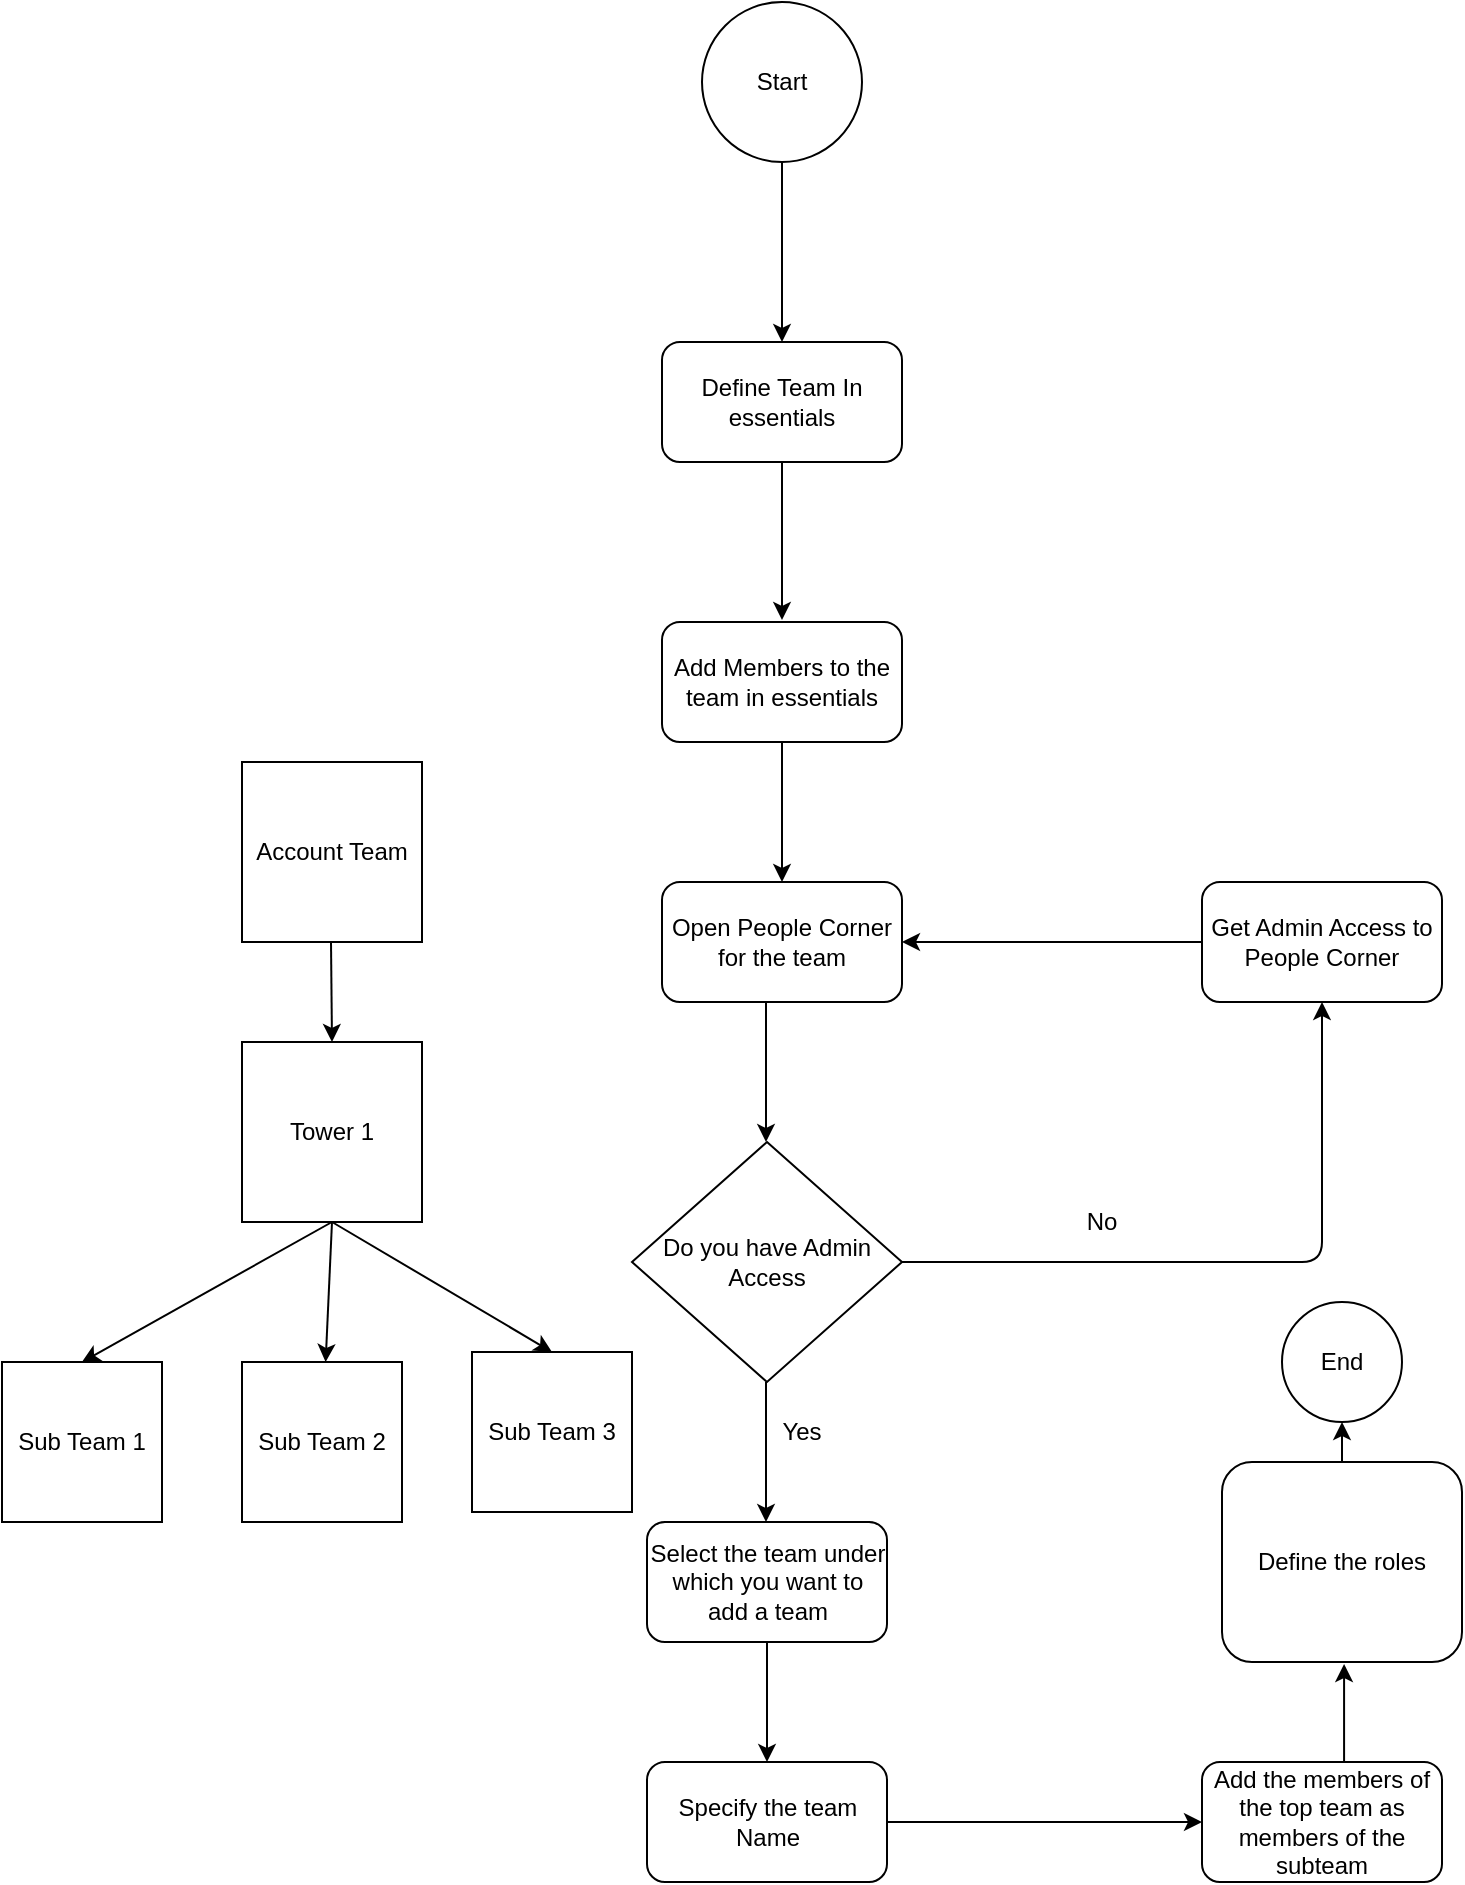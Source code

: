 <mxfile version="14.1.1" type="github">
  <diagram id="iC_NfAitNRgo2J09mCaq" name="Page-1">
    <mxGraphModel dx="946" dy="623" grid="1" gridSize="10" guides="1" tooltips="1" connect="1" arrows="1" fold="1" page="1" pageScale="1" pageWidth="850" pageHeight="1100" math="0" shadow="0">
      <root>
        <mxCell id="0" />
        <mxCell id="1" parent="0" />
        <mxCell id="10z1liR8voffSjqADAh4-1" value="Define Team In essentials" style="rounded=1;whiteSpace=wrap;html=1;" vertex="1" parent="1">
          <mxGeometry x="360" y="300" width="120" height="60" as="geometry" />
        </mxCell>
        <mxCell id="10z1liR8voffSjqADAh4-2" value="Add Members to the team in essentials" style="rounded=1;whiteSpace=wrap;html=1;" vertex="1" parent="1">
          <mxGeometry x="360" y="440" width="120" height="60" as="geometry" />
        </mxCell>
        <mxCell id="10z1liR8voffSjqADAh4-4" value="Open People Corner for the team" style="rounded=1;whiteSpace=wrap;html=1;" vertex="1" parent="1">
          <mxGeometry x="360" y="570" width="120" height="60" as="geometry" />
        </mxCell>
        <mxCell id="10z1liR8voffSjqADAh4-5" value="Do you have Admin Access" style="rhombus;whiteSpace=wrap;html=1;" vertex="1" parent="1">
          <mxGeometry x="345" y="700" width="135" height="120" as="geometry" />
        </mxCell>
        <mxCell id="10z1liR8voffSjqADAh4-6" value="Select the team under which you want to add a team" style="rounded=1;whiteSpace=wrap;html=1;" vertex="1" parent="1">
          <mxGeometry x="352.5" y="890" width="120" height="60" as="geometry" />
        </mxCell>
        <mxCell id="10z1liR8voffSjqADAh4-7" value="Specify the team Name" style="rounded=1;whiteSpace=wrap;html=1;" vertex="1" parent="1">
          <mxGeometry x="352.5" y="1010" width="120" height="60" as="geometry" />
        </mxCell>
        <mxCell id="10z1liR8voffSjqADAh4-8" value="Add the members of the top team as members of the subteam" style="rounded=1;whiteSpace=wrap;html=1;" vertex="1" parent="1">
          <mxGeometry x="630" y="1010" width="120" height="60" as="geometry" />
        </mxCell>
        <mxCell id="10z1liR8voffSjqADAh4-11" value="" style="endArrow=classic;html=1;exitX=0.5;exitY=1;exitDx=0;exitDy=0;" edge="1" parent="1" source="10z1liR8voffSjqADAh4-1">
          <mxGeometry width="50" height="50" relative="1" as="geometry">
            <mxPoint x="370" y="450" as="sourcePoint" />
            <mxPoint x="420" y="439" as="targetPoint" />
          </mxGeometry>
        </mxCell>
        <mxCell id="10z1liR8voffSjqADAh4-12" value="" style="endArrow=classic;html=1;exitX=0.5;exitY=1;exitDx=0;exitDy=0;entryX=0.5;entryY=0;entryDx=0;entryDy=0;" edge="1" parent="1" source="10z1liR8voffSjqADAh4-2" target="10z1liR8voffSjqADAh4-4">
          <mxGeometry width="50" height="50" relative="1" as="geometry">
            <mxPoint x="430" y="370" as="sourcePoint" />
            <mxPoint x="430" y="449" as="targetPoint" />
          </mxGeometry>
        </mxCell>
        <mxCell id="10z1liR8voffSjqADAh4-13" value="" style="endArrow=classic;html=1;exitX=0.5;exitY=1;exitDx=0;exitDy=0;entryX=0.5;entryY=0;entryDx=0;entryDy=0;" edge="1" parent="1">
          <mxGeometry width="50" height="50" relative="1" as="geometry">
            <mxPoint x="412" y="630" as="sourcePoint" />
            <mxPoint x="412" y="700" as="targetPoint" />
          </mxGeometry>
        </mxCell>
        <mxCell id="10z1liR8voffSjqADAh4-14" value="" style="endArrow=classic;html=1;exitX=0.5;exitY=1;exitDx=0;exitDy=0;entryX=0.5;entryY=0;entryDx=0;entryDy=0;" edge="1" parent="1">
          <mxGeometry width="50" height="50" relative="1" as="geometry">
            <mxPoint x="412" y="820" as="sourcePoint" />
            <mxPoint x="412" y="890" as="targetPoint" />
          </mxGeometry>
        </mxCell>
        <mxCell id="10z1liR8voffSjqADAh4-17" style="edgeStyle=orthogonalEdgeStyle;rounded=0;orthogonalLoop=1;jettySize=auto;html=1;exitX=0.5;exitY=1;exitDx=0;exitDy=0;" edge="1" parent="1" source="10z1liR8voffSjqADAh4-6" target="10z1liR8voffSjqADAh4-7">
          <mxGeometry relative="1" as="geometry" />
        </mxCell>
        <mxCell id="10z1liR8voffSjqADAh4-15" value="Yes" style="text;html=1;strokeColor=none;fillColor=none;align=center;verticalAlign=middle;whiteSpace=wrap;rounded=0;" vertex="1" parent="1">
          <mxGeometry x="410" y="840" width="40" height="10" as="geometry" />
        </mxCell>
        <mxCell id="10z1liR8voffSjqADAh4-16" value="" style="endArrow=classic;html=1;exitX=1;exitY=0.5;exitDx=0;exitDy=0;" edge="1" parent="1" source="10z1liR8voffSjqADAh4-7" target="10z1liR8voffSjqADAh4-8">
          <mxGeometry width="50" height="50" relative="1" as="geometry">
            <mxPoint x="422" y="830" as="sourcePoint" />
            <mxPoint x="422" y="900" as="targetPoint" />
          </mxGeometry>
        </mxCell>
        <mxCell id="10z1liR8voffSjqADAh4-18" value="" style="endArrow=classic;html=1;exitX=0.592;exitY=0;exitDx=0;exitDy=0;entryX=0.592;entryY=1.01;entryDx=0;entryDy=0;entryPerimeter=0;exitPerimeter=0;" edge="1" parent="1" source="10z1liR8voffSjqADAh4-8">
          <mxGeometry width="50" height="50" relative="1" as="geometry">
            <mxPoint x="482.5" y="1050" as="sourcePoint" />
            <mxPoint x="701.04" y="961" as="targetPoint" />
          </mxGeometry>
        </mxCell>
        <mxCell id="10z1liR8voffSjqADAh4-19" value="No" style="text;html=1;strokeColor=none;fillColor=none;align=center;verticalAlign=middle;whiteSpace=wrap;rounded=0;" vertex="1" parent="1">
          <mxGeometry x="560" y="730" width="40" height="20" as="geometry" />
        </mxCell>
        <mxCell id="10z1liR8voffSjqADAh4-20" value="" style="endArrow=classic;html=1;exitX=1;exitY=0.5;exitDx=0;exitDy=0;" edge="1" parent="1" source="10z1liR8voffSjqADAh4-5" target="10z1liR8voffSjqADAh4-24">
          <mxGeometry width="50" height="50" relative="1" as="geometry">
            <mxPoint x="422" y="830" as="sourcePoint" />
            <mxPoint x="690" y="570" as="targetPoint" />
            <Array as="points">
              <mxPoint x="690" y="760" />
            </Array>
          </mxGeometry>
        </mxCell>
        <mxCell id="10z1liR8voffSjqADAh4-24" value="Get Admin Access to People Corner" style="rounded=1;whiteSpace=wrap;html=1;" vertex="1" parent="1">
          <mxGeometry x="630" y="570" width="120" height="60" as="geometry" />
        </mxCell>
        <mxCell id="10z1liR8voffSjqADAh4-25" value="" style="endArrow=classic;html=1;exitX=0;exitY=0.5;exitDx=0;exitDy=0;entryX=1;entryY=0.5;entryDx=0;entryDy=0;" edge="1" parent="1" source="10z1liR8voffSjqADAh4-24" target="10z1liR8voffSjqADAh4-4">
          <mxGeometry width="50" height="50" relative="1" as="geometry">
            <mxPoint x="422" y="640" as="sourcePoint" />
            <mxPoint x="422" y="710" as="targetPoint" />
          </mxGeometry>
        </mxCell>
        <mxCell id="10z1liR8voffSjqADAh4-26" value="End" style="ellipse;whiteSpace=wrap;html=1;aspect=fixed;" vertex="1" parent="1">
          <mxGeometry x="670" y="780" width="60" height="60" as="geometry" />
        </mxCell>
        <mxCell id="10z1liR8voffSjqADAh4-27" value="" style="endArrow=classic;html=1;entryX=0.5;entryY=1;entryDx=0;entryDy=0;" edge="1" parent="1" target="10z1liR8voffSjqADAh4-26">
          <mxGeometry width="50" height="50" relative="1" as="geometry">
            <mxPoint x="700" y="860" as="sourcePoint" />
            <mxPoint x="370" y="870" as="targetPoint" />
          </mxGeometry>
        </mxCell>
        <mxCell id="10z1liR8voffSjqADAh4-29" value="Start" style="ellipse;whiteSpace=wrap;html=1;aspect=fixed;" vertex="1" parent="1">
          <mxGeometry x="380" y="130" width="80" height="80" as="geometry" />
        </mxCell>
        <mxCell id="10z1liR8voffSjqADAh4-30" value="" style="endArrow=classic;html=1;entryX=0.5;entryY=0;entryDx=0;entryDy=0;exitX=0.5;exitY=1;exitDx=0;exitDy=0;" edge="1" parent="1" source="10z1liR8voffSjqADAh4-29" target="10z1liR8voffSjqADAh4-1">
          <mxGeometry width="50" height="50" relative="1" as="geometry">
            <mxPoint x="320" y="260" as="sourcePoint" />
            <mxPoint x="370" y="210" as="targetPoint" />
          </mxGeometry>
        </mxCell>
        <mxCell id="10z1liR8voffSjqADAh4-31" value="Sub Team 1 " style="whiteSpace=wrap;html=1;aspect=fixed;" vertex="1" parent="1">
          <mxGeometry x="30" y="810" width="80" height="80" as="geometry" />
        </mxCell>
        <mxCell id="10z1liR8voffSjqADAh4-32" value="" style="endArrow=classic;html=1;exitX=0.5;exitY=1;exitDx=0;exitDy=0;entryX=0.5;entryY=0;entryDx=0;entryDy=0;" edge="1" parent="1" target="10z1liR8voffSjqADAh4-35">
          <mxGeometry width="50" height="50" relative="1" as="geometry">
            <mxPoint x="194.5" y="600" as="sourcePoint" />
            <mxPoint x="194.5" y="670" as="targetPoint" />
          </mxGeometry>
        </mxCell>
        <mxCell id="10z1liR8voffSjqADAh4-33" value="Sub Team 2 " style="whiteSpace=wrap;html=1;aspect=fixed;" vertex="1" parent="1">
          <mxGeometry x="150" y="810" width="80" height="80" as="geometry" />
        </mxCell>
        <mxCell id="10z1liR8voffSjqADAh4-34" value="Sub Team 3 " style="whiteSpace=wrap;html=1;aspect=fixed;" vertex="1" parent="1">
          <mxGeometry x="265" y="805" width="80" height="80" as="geometry" />
        </mxCell>
        <mxCell id="10z1liR8voffSjqADAh4-35" value="Tower 1" style="whiteSpace=wrap;html=1;aspect=fixed;" vertex="1" parent="1">
          <mxGeometry x="150" y="650" width="90" height="90" as="geometry" />
        </mxCell>
        <mxCell id="10z1liR8voffSjqADAh4-37" value="Account Team" style="whiteSpace=wrap;html=1;aspect=fixed;" vertex="1" parent="1">
          <mxGeometry x="150" y="510" width="90" height="90" as="geometry" />
        </mxCell>
        <mxCell id="10z1liR8voffSjqADAh4-38" value="" style="endArrow=classic;html=1;exitX=0.5;exitY=1;exitDx=0;exitDy=0;entryX=0.5;entryY=0;entryDx=0;entryDy=0;" edge="1" parent="1" source="10z1liR8voffSjqADAh4-35" target="10z1liR8voffSjqADAh4-31">
          <mxGeometry width="50" height="50" relative="1" as="geometry">
            <mxPoint x="204.5" y="610" as="sourcePoint" />
            <mxPoint x="205" y="660" as="targetPoint" />
          </mxGeometry>
        </mxCell>
        <mxCell id="10z1liR8voffSjqADAh4-39" value="" style="endArrow=classic;html=1;exitX=0.5;exitY=1;exitDx=0;exitDy=0;" edge="1" parent="1" source="10z1liR8voffSjqADAh4-35" target="10z1liR8voffSjqADAh4-33">
          <mxGeometry width="50" height="50" relative="1" as="geometry">
            <mxPoint x="205" y="750" as="sourcePoint" />
            <mxPoint x="80" y="820" as="targetPoint" />
          </mxGeometry>
        </mxCell>
        <mxCell id="10z1liR8voffSjqADAh4-40" value="" style="endArrow=classic;html=1;exitX=0.5;exitY=1;exitDx=0;exitDy=0;entryX=0.5;entryY=0;entryDx=0;entryDy=0;" edge="1" parent="1" source="10z1liR8voffSjqADAh4-35" target="10z1liR8voffSjqADAh4-34">
          <mxGeometry width="50" height="50" relative="1" as="geometry">
            <mxPoint x="205" y="750" as="sourcePoint" />
            <mxPoint x="201.818" y="820" as="targetPoint" />
          </mxGeometry>
        </mxCell>
        <mxCell id="10z1liR8voffSjqADAh4-41" value="Define the roles " style="rounded=1;whiteSpace=wrap;html=1;" vertex="1" parent="1">
          <mxGeometry x="640" y="860" width="120" height="100" as="geometry" />
        </mxCell>
      </root>
    </mxGraphModel>
  </diagram>
</mxfile>
